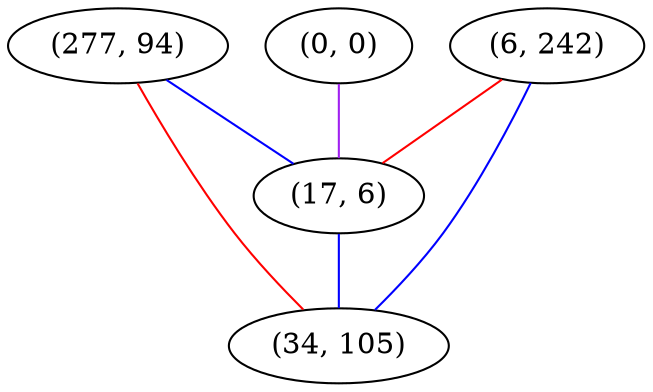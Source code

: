 graph "" {
"(277, 94)";
"(0, 0)";
"(6, 242)";
"(17, 6)";
"(34, 105)";
"(277, 94)" -- "(17, 6)"  [color=blue, key=0, weight=3];
"(277, 94)" -- "(34, 105)"  [color=red, key=0, weight=1];
"(0, 0)" -- "(17, 6)"  [color=purple, key=0, weight=4];
"(6, 242)" -- "(17, 6)"  [color=red, key=0, weight=1];
"(6, 242)" -- "(34, 105)"  [color=blue, key=0, weight=3];
"(17, 6)" -- "(34, 105)"  [color=blue, key=0, weight=3];
}
